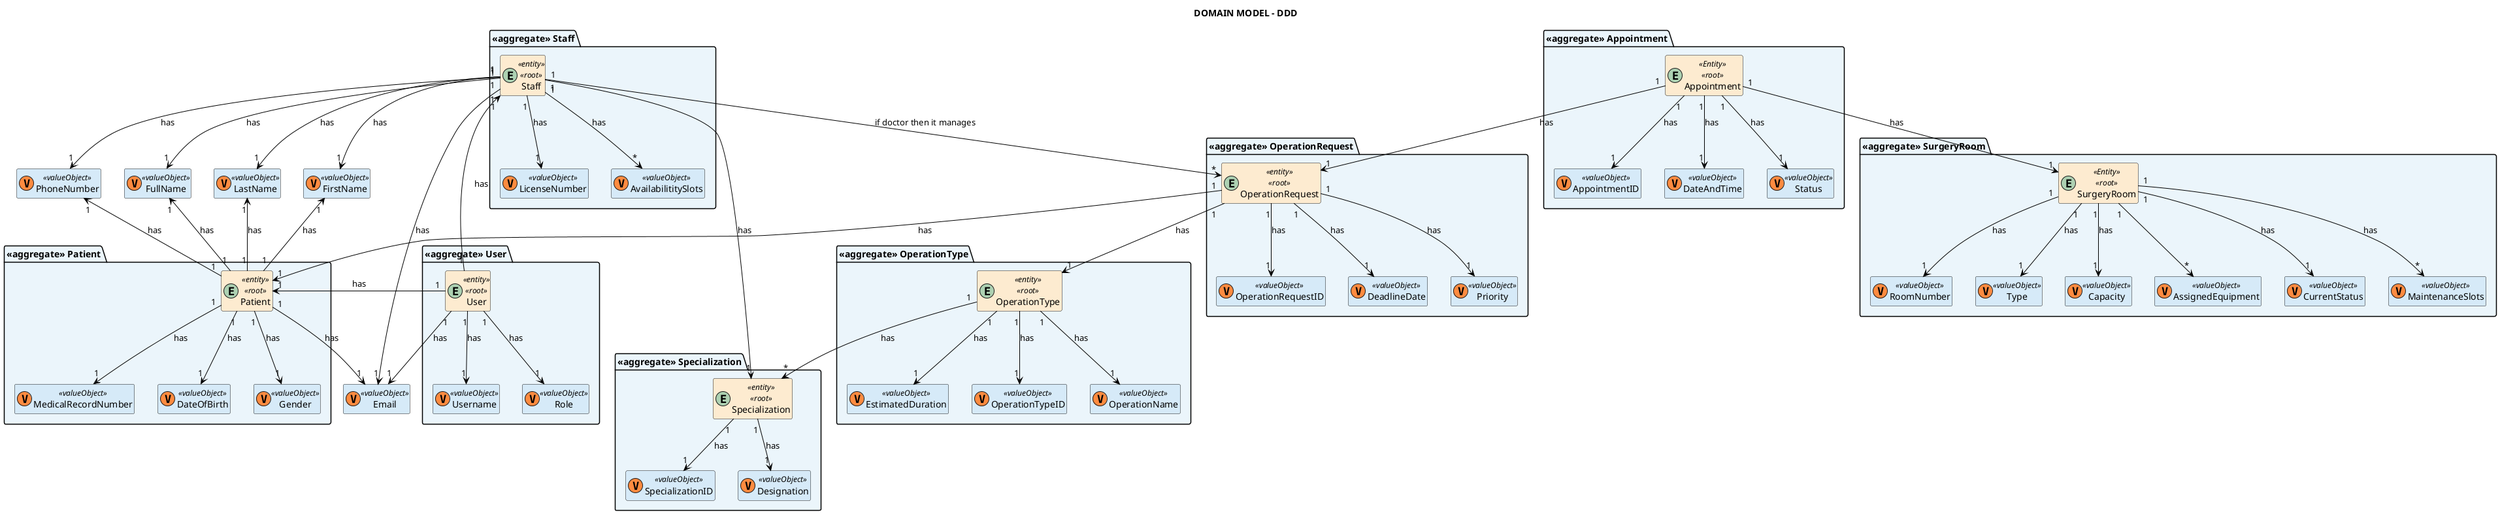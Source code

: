 @startuml domain-model-level-3

title DOMAIN MODEL - DDD

hide empty members
'skinparam Linetype ortho

skinparam class {
    BackgroundColor<<valueObject>> #D6EAF8
    BackgroundColor<<root>> #FDEBD0
    BackgroundColor<<service>> #D1F2EB
    BackgroundColor #FEF9E7
    ArrowColor Black
}

skinparam package {
    BackgroundColor #EBF5FB
}

package "<<aggregate>> User" {

    entity User <<entity>> <<root>> {}

    class Username <<valueObject>> <<(V, #FF8B40)>> {}
    class Role <<valueObject>> <<(V, #FF8B40)>> {}

}

package "<<aggregate>> Patient" {

    entity Patient <<entity>> <<root>> {}

    class DateOfBirth <<valueObject>> <<(V, #FF8B40)>> {}
    class Gender <<valueObject>> <<(V, #FF8B40)>> {}
    class MedicalRecordNumber <<valueObject>> <<(V, #FF8B40)>> {}

}

package "<<aggregate>> Staff" {

    entity Staff <<entity>> <<root>> {}

    class LicenseNumber <<valueObject>> <<(V, #FF8B40)>> {}
    class AvailabilititySlots <<valueObject>> <<(V, #FF8B40)>> {}

}

package "<<aggregate>> Specialization" {

    entity Specialization <<entity>> <<root>> {}

    class SpecializationID <<valueObject>> <<(V, #FF8B40)>> {}
    class Designation <<valueObject>> <<(V, #FF8B40)>> {}

}

package "<<aggregate>> OperationRequest" {

    entity OperationRequest <<entity>> <<root>> {}

    class OperationRequestID <<valueObject>> <<(V, #FF8B40)>> {}
    class DeadlineDate <<valueObject>> <<(V, #FF8B40)>> {}
    class Priority <<valueObject>> <<(V, #FF8B40)>> {}

}

package "<<aggregate>> OperationType" {

    entity OperationType <<entity>> <<root>>{}

    class OperationTypeID <<valueObject>> <<(V, #FF8B40)>> {}
    class OperationName <<valueObject>> <<(V, #FF8B40)>> {}
    class EstimatedDuration <<valueObject>> <<(V, #FF8B40)>> {}

}

package "<<aggregate>> Appointment" {

    entity Appointment <<Entity>> <<root>> {}

    class AppointmentID <<valueObject>> <<(V, #FF8B40)>> {}
    class DateAndTime <<valueObject>> <<(V, #FF8B40)>> {}
    class Status <<valueObject>> <<(V, #FF8B40)>> {}

}

package "<<aggregate>> SurgeryRoom" {

    entity SurgeryRoom <<Entity>> <<root>> {}

    class RoomNumber <<valueObject>> <<(V, #FF8B40)>> {}
    class Type <<valueObject>> <<(V, #FF8B40)>> {}
    class Capacity <<valueObject>> <<(V, #FF8B40)>> {}
    class AssignedEquipment <<valueObject>> <<(V, #FF8B40)>> {}
    class CurrentStatus <<valueObject>> <<(V, #FF8B40)>> {}
    class MaintenanceSlots <<valueObject>> <<(V, #FF8B40)>> {}

}

/' -------------------------Patient and Staff------------------------------ '/

class FirstName <<valueObject>> <<(V, #FF8B40)>> {}
class LastName <<valueObject>> <<(V, #FF8B40)>> {}
class FullName <<valueObject>> <<(V, #FF8B40)>> {}
/'user uses email too '/
class Email <<valueObject>> <<(V, #FF8B40)>> {}
class PhoneNumber <<valueObject>> <<(V, #FF8B40)>> {}

User "1" -right-> "1" Patient : has
User "1" -left-> "1" Staff : has
User "1" --> "1" Username : has
User "1" --> "1" Role : has
User "1" --> "1" Email : has

Patient "1" --> "1" DateOfBirth : has
Patient "1" --> "1" Gender : has
Patient "1" --> "1" MedicalRecordNumber : has
Patient "1" -up-> "1" FirstName : has
Patient "1" -up-> "1" LastName : has
Patient "1" -up-> "1" FullName : has
Patient "1" --> "1" Email : has
Patient "1" -up-> "1" PhoneNumber : has

Staff "1" --> "1" Specialization : has
Staff "1" --> "*" OperationRequest : if doctor then it manages
Staff "1" --> "1" LicenseNumber : has
Staff "1" --> "*" AvailabilititySlots : has
Staff "1" --> "1" FirstName : has
Staff "1" --> "1" LastName : has
Staff "1" --> "1" FullName : has
Staff "1" --> "1" Email : has
Staff "1" --> "1" PhoneNumber : has

Specialization "1" --> "1" SpecializationID : has
Specialization "1" --> "1" Designation : has

OperationRequest "1" --> "1" OperationType : has
OperationRequest "1" --> "1" Patient : has
OperationRequest "1" --> "1" OperationRequestID : has
OperationRequest "1" --> "1" DeadlineDate : has
OperationRequest "1" --> "1" Priority : has


OperationType "1" --> "*" Specialization : has
OperationType "1" --> "1" OperationTypeID : has
OperationType "1" --> "1" OperationName : has
OperationType "1" --> "1" EstimatedDuration : has

Appointment "1" --> "1" OperationRequest : has
Appointment "1" --> "1" SurgeryRoom : has
Appointment "1" --> "1" AppointmentID : has
Appointment "1" --> "1" DateAndTime : has
Appointment "1" --> "1" Status : has

SurgeryRoom "1" --> "1" RoomNumber : has
SurgeryRoom "1" --> "1" Type : has
SurgeryRoom "1" --> "1" Capacity : has
SurgeryRoom "1" --> "*" AssignedEquipment
SurgeryRoom "1" --> "1" CurrentStatus : has
SurgeryRoom "1" --> "*" MaintenanceSlots : has


@enduml